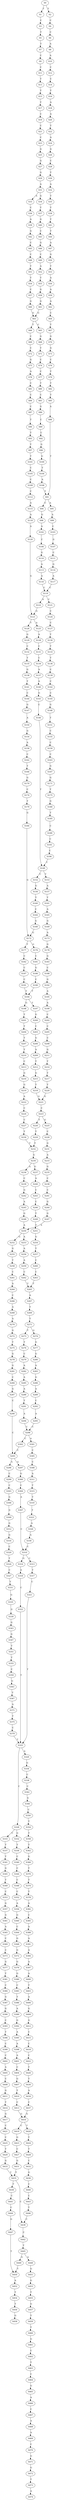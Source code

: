 strict digraph  {
	S0 -> S1 [ label = T ];
	S0 -> S2 [ label = T ];
	S1 -> S3 [ label = C ];
	S2 -> S4 [ label = C ];
	S3 -> S5 [ label = T ];
	S4 -> S6 [ label = C ];
	S5 -> S7 [ label = T ];
	S6 -> S8 [ label = A ];
	S7 -> S9 [ label = C ];
	S8 -> S10 [ label = A ];
	S9 -> S11 [ label = C ];
	S10 -> S12 [ label = C ];
	S11 -> S13 [ label = T ];
	S12 -> S14 [ label = C ];
	S13 -> S15 [ label = T ];
	S14 -> S16 [ label = T ];
	S15 -> S17 [ label = T ];
	S16 -> S18 [ label = A ];
	S17 -> S19 [ label = C ];
	S18 -> S20 [ label = A ];
	S19 -> S21 [ label = C ];
	S20 -> S22 [ label = T ];
	S21 -> S23 [ label = C ];
	S22 -> S24 [ label = A ];
	S23 -> S25 [ label = G ];
	S24 -> S26 [ label = G ];
	S25 -> S27 [ label = G ];
	S26 -> S28 [ label = C ];
	S27 -> S29 [ label = G ];
	S28 -> S30 [ label = T ];
	S29 -> S31 [ label = A ];
	S30 -> S32 [ label = A ];
	S31 -> S33 [ label = A ];
	S31 -> S34 [ label = G ];
	S32 -> S35 [ label = T ];
	S33 -> S36 [ label = C ];
	S34 -> S37 [ label = T ];
	S35 -> S38 [ label = T ];
	S36 -> S39 [ label = A ];
	S37 -> S40 [ label = G ];
	S38 -> S41 [ label = T ];
	S39 -> S42 [ label = G ];
	S40 -> S43 [ label = C ];
	S41 -> S44 [ label = T ];
	S42 -> S45 [ label = C ];
	S43 -> S46 [ label = G ];
	S44 -> S47 [ label = A ];
	S45 -> S48 [ label = C ];
	S46 -> S49 [ label = C ];
	S47 -> S50 [ label = G ];
	S48 -> S51 [ label = T ];
	S49 -> S52 [ label = A ];
	S50 -> S53 [ label = T ];
	S51 -> S54 [ label = T ];
	S52 -> S55 [ label = T ];
	S53 -> S56 [ label = A ];
	S54 -> S57 [ label = C ];
	S55 -> S58 [ label = G ];
	S56 -> S59 [ label = A ];
	S57 -> S60 [ label = G ];
	S58 -> S61 [ label = G ];
	S59 -> S62 [ label = A ];
	S60 -> S63 [ label = G ];
	S61 -> S63 [ label = G ];
	S62 -> S64 [ label = C ];
	S63 -> S65 [ label = C ];
	S63 -> S66 [ label = T ];
	S64 -> S67 [ label = T ];
	S65 -> S68 [ label = G ];
	S66 -> S69 [ label = C ];
	S67 -> S70 [ label = G ];
	S68 -> S71 [ label = T ];
	S69 -> S72 [ label = C ];
	S70 -> S73 [ label = G ];
	S71 -> S74 [ label = C ];
	S72 -> S75 [ label = G ];
	S73 -> S76 [ label = C ];
	S74 -> S77 [ label = C ];
	S75 -> S78 [ label = A ];
	S76 -> S79 [ label = T ];
	S77 -> S80 [ label = T ];
	S78 -> S81 [ label = C ];
	S79 -> S82 [ label = T ];
	S80 -> S83 [ label = C ];
	S81 -> S84 [ label = C ];
	S82 -> S85 [ label = T ];
	S83 -> S86 [ label = G ];
	S84 -> S87 [ label = C ];
	S85 -> S88 [ label = A ];
	S86 -> S89 [ label = C ];
	S87 -> S90 [ label = T ];
	S88 -> S91 [ label = T ];
	S89 -> S92 [ label = C ];
	S90 -> S93 [ label = T ];
	S91 -> S94 [ label = C ];
	S91 -> S95 [ label = A ];
	S92 -> S96 [ label = G ];
	S93 -> S97 [ label = T ];
	S94 -> S98 [ label = G ];
	S95 -> S99 [ label = A ];
	S96 -> S100 [ label = G ];
	S97 -> S101 [ label = T ];
	S98 -> S102 [ label = A ];
	S99 -> S103 [ label = C ];
	S100 -> S104 [ label = T ];
	S101 -> S105 [ label = C ];
	S102 -> S106 [ label = C ];
	S103 -> S107 [ label = G ];
	S104 -> S108 [ label = A ];
	S105 -> S109 [ label = C ];
	S106 -> S110 [ label = G ];
	S107 -> S111 [ label = C ];
	S108 -> S91 [ label = T ];
	S109 -> S112 [ label = C ];
	S110 -> S113 [ label = A ];
	S111 -> S114 [ label = G ];
	S112 -> S115 [ label = A ];
	S113 -> S116 [ label = A ];
	S114 -> S117 [ label = A ];
	S115 -> S118 [ label = A ];
	S116 -> S119 [ label = C ];
	S117 -> S119 [ label = C ];
	S118 -> S120 [ label = A ];
	S119 -> S121 [ label = C ];
	S119 -> S122 [ label = A ];
	S120 -> S123 [ label = G ];
	S121 -> S124 [ label = C ];
	S122 -> S123 [ label = G ];
	S123 -> S125 [ label = A ];
	S123 -> S126 [ label = T ];
	S124 -> S127 [ label = C ];
	S125 -> S128 [ label = A ];
	S126 -> S129 [ label = G ];
	S127 -> S130 [ label = T ];
	S128 -> S131 [ label = C ];
	S129 -> S132 [ label = C ];
	S130 -> S133 [ label = T ];
	S131 -> S134 [ label = C ];
	S132 -> S135 [ label = T ];
	S133 -> S136 [ label = T ];
	S134 -> S137 [ label = A ];
	S135 -> S138 [ label = G ];
	S136 -> S139 [ label = C ];
	S137 -> S140 [ label = A ];
	S138 -> S141 [ label = T ];
	S139 -> S142 [ label = C ];
	S140 -> S143 [ label = G ];
	S141 -> S144 [ label = C ];
	S142 -> S145 [ label = C ];
	S143 -> S146 [ label = C ];
	S144 -> S147 [ label = G ];
	S145 -> S148 [ label = G ];
	S146 -> S149 [ label = T ];
	S147 -> S150 [ label = A ];
	S148 -> S151 [ label = T ];
	S149 -> S152 [ label = C ];
	S149 -> S153 [ label = T ];
	S150 -> S154 [ label = G ];
	S151 -> S155 [ label = C ];
	S152 -> S156 [ label = G ];
	S153 -> S157 [ label = A ];
	S154 -> S158 [ label = A ];
	S155 -> S159 [ label = C ];
	S156 -> S160 [ label = T ];
	S157 -> S161 [ label = T ];
	S158 -> S162 [ label = C ];
	S159 -> S163 [ label = C ];
	S160 -> S164 [ label = C ];
	S161 -> S165 [ label = A ];
	S162 -> S166 [ label = T ];
	S163 -> S167 [ label = G ];
	S164 -> S168 [ label = G ];
	S165 -> S169 [ label = G ];
	S166 -> S170 [ label = G ];
	S167 -> S171 [ label = G ];
	S168 -> S172 [ label = G ];
	S169 -> S173 [ label = A ];
	S170 -> S174 [ label = C ];
	S171 -> S175 [ label = T ];
	S172 -> S176 [ label = G ];
	S172 -> S177 [ label = T ];
	S173 -> S178 [ label = G ];
	S174 -> S179 [ label = T ];
	S175 -> S180 [ label = G ];
	S176 -> S181 [ label = C ];
	S177 -> S182 [ label = C ];
	S178 -> S183 [ label = G ];
	S179 -> S184 [ label = G ];
	S180 -> S185 [ label = T ];
	S181 -> S186 [ label = G ];
	S182 -> S187 [ label = C ];
	S183 -> S188 [ label = C ];
	S184 -> S172 [ label = G ];
	S185 -> S189 [ label = C ];
	S186 -> S190 [ label = C ];
	S187 -> S191 [ label = C ];
	S188 -> S192 [ label = G ];
	S189 -> S193 [ label = C ];
	S190 -> S194 [ label = T ];
	S191 -> S194 [ label = T ];
	S192 -> S195 [ label = A ];
	S193 -> S196 [ label = C ];
	S194 -> S197 [ label = T ];
	S194 -> S198 [ label = G ];
	S195 -> S199 [ label = A ];
	S196 -> S149 [ label = T ];
	S197 -> S200 [ label = G ];
	S198 -> S201 [ label = T ];
	S199 -> S202 [ label = C ];
	S200 -> S203 [ label = C ];
	S201 -> S204 [ label = T ];
	S202 -> S205 [ label = C ];
	S203 -> S206 [ label = G ];
	S204 -> S207 [ label = T ];
	S205 -> S208 [ label = C ];
	S206 -> S209 [ label = A ];
	S207 -> S210 [ label = T ];
	S208 -> S211 [ label = G ];
	S209 -> S212 [ label = T ];
	S210 -> S213 [ label = C ];
	S211 -> S214 [ label = T ];
	S212 -> S215 [ label = G ];
	S213 -> S216 [ label = G ];
	S214 -> S217 [ label = T ];
	S215 -> S218 [ label = T ];
	S216 -> S219 [ label = G ];
	S217 -> S220 [ label = T ];
	S218 -> S221 [ label = G ];
	S219 -> S222 [ label = A ];
	S220 -> S221 [ label = G ];
	S221 -> S223 [ label = C ];
	S222 -> S224 [ label = C ];
	S223 -> S225 [ label = G ];
	S223 -> S226 [ label = T ];
	S224 -> S227 [ label = C ];
	S225 -> S228 [ label = C ];
	S226 -> S229 [ label = T ];
	S227 -> S230 [ label = T ];
	S228 -> S231 [ label = G ];
	S229 -> S232 [ label = T ];
	S230 -> S232 [ label = T ];
	S231 -> S233 [ label = A ];
	S232 -> S234 [ label = G ];
	S233 -> S235 [ label = G ];
	S234 -> S236 [ label = A ];
	S234 -> S237 [ label = G ];
	S235 -> S238 [ label = C ];
	S236 -> S239 [ label = C ];
	S237 -> S240 [ label = A ];
	S238 -> S241 [ label = C ];
	S239 -> S242 [ label = G ];
	S240 -> S243 [ label = C ];
	S241 -> S244 [ label = G ];
	S242 -> S245 [ label = A ];
	S243 -> S246 [ label = C ];
	S244 -> S247 [ label = G ];
	S245 -> S248 [ label = G ];
	S246 -> S249 [ label = T ];
	S247 -> S250 [ label = A ];
	S248 -> S250 [ label = A ];
	S249 -> S251 [ label = T ];
	S250 -> S252 [ label = G ];
	S250 -> S253 [ label = A ];
	S251 -> S254 [ label = G ];
	S252 -> S255 [ label = G ];
	S253 -> S256 [ label = A ];
	S254 -> S257 [ label = T ];
	S255 -> S258 [ label = T ];
	S256 -> S259 [ label = A ];
	S257 -> S260 [ label = C ];
	S258 -> S261 [ label = C ];
	S259 -> S262 [ label = C ];
	S260 -> S263 [ label = C ];
	S261 -> S264 [ label = A ];
	S262 -> S265 [ label = T ];
	S263 -> S265 [ label = T ];
	S264 -> S266 [ label = C ];
	S265 -> S267 [ label = A ];
	S266 -> S268 [ label = A ];
	S267 -> S269 [ label = T ];
	S268 -> S270 [ label = A ];
	S269 -> S271 [ label = T ];
	S270 -> S272 [ label = G ];
	S271 -> S273 [ label = T ];
	S271 -> S274 [ label = G ];
	S272 -> S275 [ label = T ];
	S273 -> S276 [ label = T ];
	S274 -> S277 [ label = G ];
	S275 -> S278 [ label = G ];
	S276 -> S279 [ label = C ];
	S277 -> S280 [ label = G ];
	S278 -> S281 [ label = G ];
	S279 -> S282 [ label = A ];
	S280 -> S283 [ label = A ];
	S281 -> S284 [ label = C ];
	S282 -> S285 [ label = A ];
	S283 -> S286 [ label = G ];
	S284 -> S287 [ label = G ];
	S285 -> S288 [ label = A ];
	S286 -> S289 [ label = A ];
	S287 -> S290 [ label = C ];
	S288 -> S291 [ label = T ];
	S289 -> S292 [ label = C ];
	S290 -> S293 [ label = C ];
	S291 -> S294 [ label = A ];
	S292 -> S295 [ label = A ];
	S293 -> S296 [ label = A ];
	S293 -> S297 [ label = G ];
	S294 -> S298 [ label = C ];
	S295 -> S298 [ label = C ];
	S296 -> S299 [ label = C ];
	S297 -> S300 [ label = G ];
	S298 -> S301 [ label = A ];
	S298 -> S302 [ label = C ];
	S299 -> S303 [ label = C ];
	S300 -> S304 [ label = C ];
	S301 -> S305 [ label = C ];
	S302 -> S293 [ label = C ];
	S303 -> S306 [ label = G ];
	S304 -> S307 [ label = A ];
	S305 -> S308 [ label = C ];
	S306 -> S309 [ label = G ];
	S307 -> S310 [ label = C ];
	S308 -> S311 [ label = A ];
	S309 -> S312 [ label = G ];
	S310 -> S313 [ label = C ];
	S310 -> S314 [ label = G ];
	S311 -> S315 [ label = T ];
	S312 -> S316 [ label = G ];
	S313 -> S317 [ label = T ];
	S314 -> S318 [ label = A ];
	S315 -> S319 [ label = T ];
	S316 -> S320 [ label = C ];
	S317 -> S321 [ label = C ];
	S318 -> S322 [ label = C ];
	S319 -> S323 [ label = T ];
	S320 -> S324 [ label = T ];
	S321 -> S325 [ label = T ];
	S322 -> S325 [ label = T ];
	S323 -> S326 [ label = A ];
	S324 -> S327 [ label = C ];
	S325 -> S328 [ label = C ];
	S325 -> S329 [ label = A ];
	S326 -> S330 [ label = A ];
	S327 -> S331 [ label = T ];
	S328 -> S332 [ label = G ];
	S328 -> S333 [ label = C ];
	S329 -> S334 [ label = G ];
	S330 -> S310 [ label = C ];
	S331 -> S335 [ label = G ];
	S332 -> S336 [ label = T ];
	S333 -> S337 [ label = T ];
	S334 -> S338 [ label = C ];
	S335 -> S339 [ label = G ];
	S336 -> S340 [ label = C ];
	S337 -> S341 [ label = T ];
	S338 -> S342 [ label = C ];
	S339 -> S343 [ label = G ];
	S340 -> S344 [ label = C ];
	S341 -> S345 [ label = G ];
	S342 -> S346 [ label = G ];
	S343 -> S347 [ label = G ];
	S344 -> S348 [ label = C ];
	S345 -> S349 [ label = T ];
	S346 -> S350 [ label = C ];
	S347 -> S351 [ label = T ];
	S348 -> S352 [ label = C ];
	S349 -> S353 [ label = C ];
	S350 -> S354 [ label = T ];
	S351 -> S355 [ label = T ];
	S352 -> S356 [ label = A ];
	S353 -> S357 [ label = G ];
	S354 -> S358 [ label = T ];
	S355 -> S359 [ label = C ];
	S356 -> S360 [ label = G ];
	S357 -> S361 [ label = G ];
	S358 -> S362 [ label = T ];
	S359 -> S363 [ label = G ];
	S360 -> S364 [ label = C ];
	S361 -> S365 [ label = A ];
	S362 -> S366 [ label = G ];
	S363 -> S367 [ label = T ];
	S364 -> S368 [ label = G ];
	S365 -> S369 [ label = C ];
	S366 -> S370 [ label = T ];
	S367 -> S371 [ label = A ];
	S368 -> S372 [ label = G ];
	S369 -> S373 [ label = C ];
	S370 -> S374 [ label = T ];
	S371 -> S375 [ label = T ];
	S372 -> S376 [ label = G ];
	S373 -> S377 [ label = G ];
	S374 -> S378 [ label = T ];
	S375 -> S379 [ label = C ];
	S376 -> S380 [ label = G ];
	S377 -> S381 [ label = T ];
	S378 -> S382 [ label = A ];
	S379 -> S325 [ label = T ];
	S380 -> S383 [ label = C ];
	S381 -> S384 [ label = C ];
	S382 -> S385 [ label = C ];
	S383 -> S386 [ label = T ];
	S384 -> S387 [ label = G ];
	S385 -> S388 [ label = A ];
	S386 -> S389 [ label = A ];
	S387 -> S390 [ label = G ];
	S388 -> S391 [ label = A ];
	S389 -> S392 [ label = G ];
	S390 -> S393 [ label = C ];
	S391 -> S394 [ label = A ];
	S392 -> S395 [ label = A ];
	S393 -> S396 [ label = T ];
	S394 -> S397 [ label = A ];
	S395 -> S398 [ label = A ];
	S396 -> S399 [ label = C ];
	S397 -> S400 [ label = A ];
	S398 -> S401 [ label = A ];
	S399 -> S402 [ label = C ];
	S400 -> S403 [ label = T ];
	S401 -> S404 [ label = C ];
	S402 -> S405 [ label = A ];
	S403 -> S406 [ label = A ];
	S404 -> S407 [ label = G ];
	S405 -> S408 [ label = C ];
	S406 -> S409 [ label = G ];
	S407 -> S410 [ label = T ];
	S408 -> S411 [ label = G ];
	S409 -> S412 [ label = G ];
	S410 -> S413 [ label = C ];
	S411 -> S414 [ label = T ];
	S412 -> S415 [ label = C ];
	S413 -> S416 [ label = G ];
	S414 -> S417 [ label = G ];
	S415 -> S418 [ label = C ];
	S416 -> S419 [ label = C ];
	S416 -> S420 [ label = T ];
	S417 -> S421 [ label = C ];
	S418 -> S422 [ label = C ];
	S419 -> S423 [ label = G ];
	S420 -> S424 [ label = T ];
	S421 -> S425 [ label = C ];
	S422 -> S426 [ label = T ];
	S423 -> S427 [ label = C ];
	S424 -> S428 [ label = T ];
	S425 -> S429 [ label = T ];
	S426 -> S430 [ label = T ];
	S427 -> S431 [ label = G ];
	S428 -> S432 [ label = C ];
	S429 -> S433 [ label = G ];
	S430 -> S434 [ label = A ];
	S431 -> S435 [ label = T ];
	S432 -> S436 [ label = G ];
	S433 -> S435 [ label = T ];
	S434 -> S437 [ label = C ];
	S435 -> S438 [ label = T ];
	S435 -> S439 [ label = C ];
	S436 -> S440 [ label = C ];
	S437 -> S416 [ label = G ];
	S438 -> S441 [ label = C ];
	S439 -> S442 [ label = C ];
	S440 -> S443 [ label = C ];
	S441 -> S444 [ label = C ];
	S442 -> S445 [ label = T ];
	S443 -> S446 [ label = T ];
	S444 -> S447 [ label = G ];
	S445 -> S448 [ label = A ];
	S445 -> S449 [ label = G ];
	S446 -> S439 [ label = C ];
	S447 -> S450 [ label = T ];
	S448 -> S451 [ label = G ];
	S449 -> S450 [ label = T ];
	S450 -> S452 [ label = A ];
	S451 -> S453 [ label = G ];
	S452 -> S454 [ label = T ];
	S453 -> S455 [ label = T ];
	S454 -> S456 [ label = T ];
	S455 -> S457 [ label = G ];
	S456 -> S458 [ label = G ];
	S457 -> S459 [ label = T ];
	S459 -> S460 [ label = T ];
	S460 -> S461 [ label = G ];
	S461 -> S462 [ label = C ];
	S462 -> S463 [ label = T ];
	S463 -> S464 [ label = C ];
	S464 -> S465 [ label = G ];
	S465 -> S466 [ label = A ];
	S466 -> S467 [ label = C ];
	S467 -> S468 [ label = A ];
	S468 -> S469 [ label = A ];
	S469 -> S470 [ label = C ];
	S470 -> S471 [ label = G ];
	S471 -> S472 [ label = G ];
	S472 -> S473 [ label = T ];
	S473 -> S474 [ label = A ];
}
